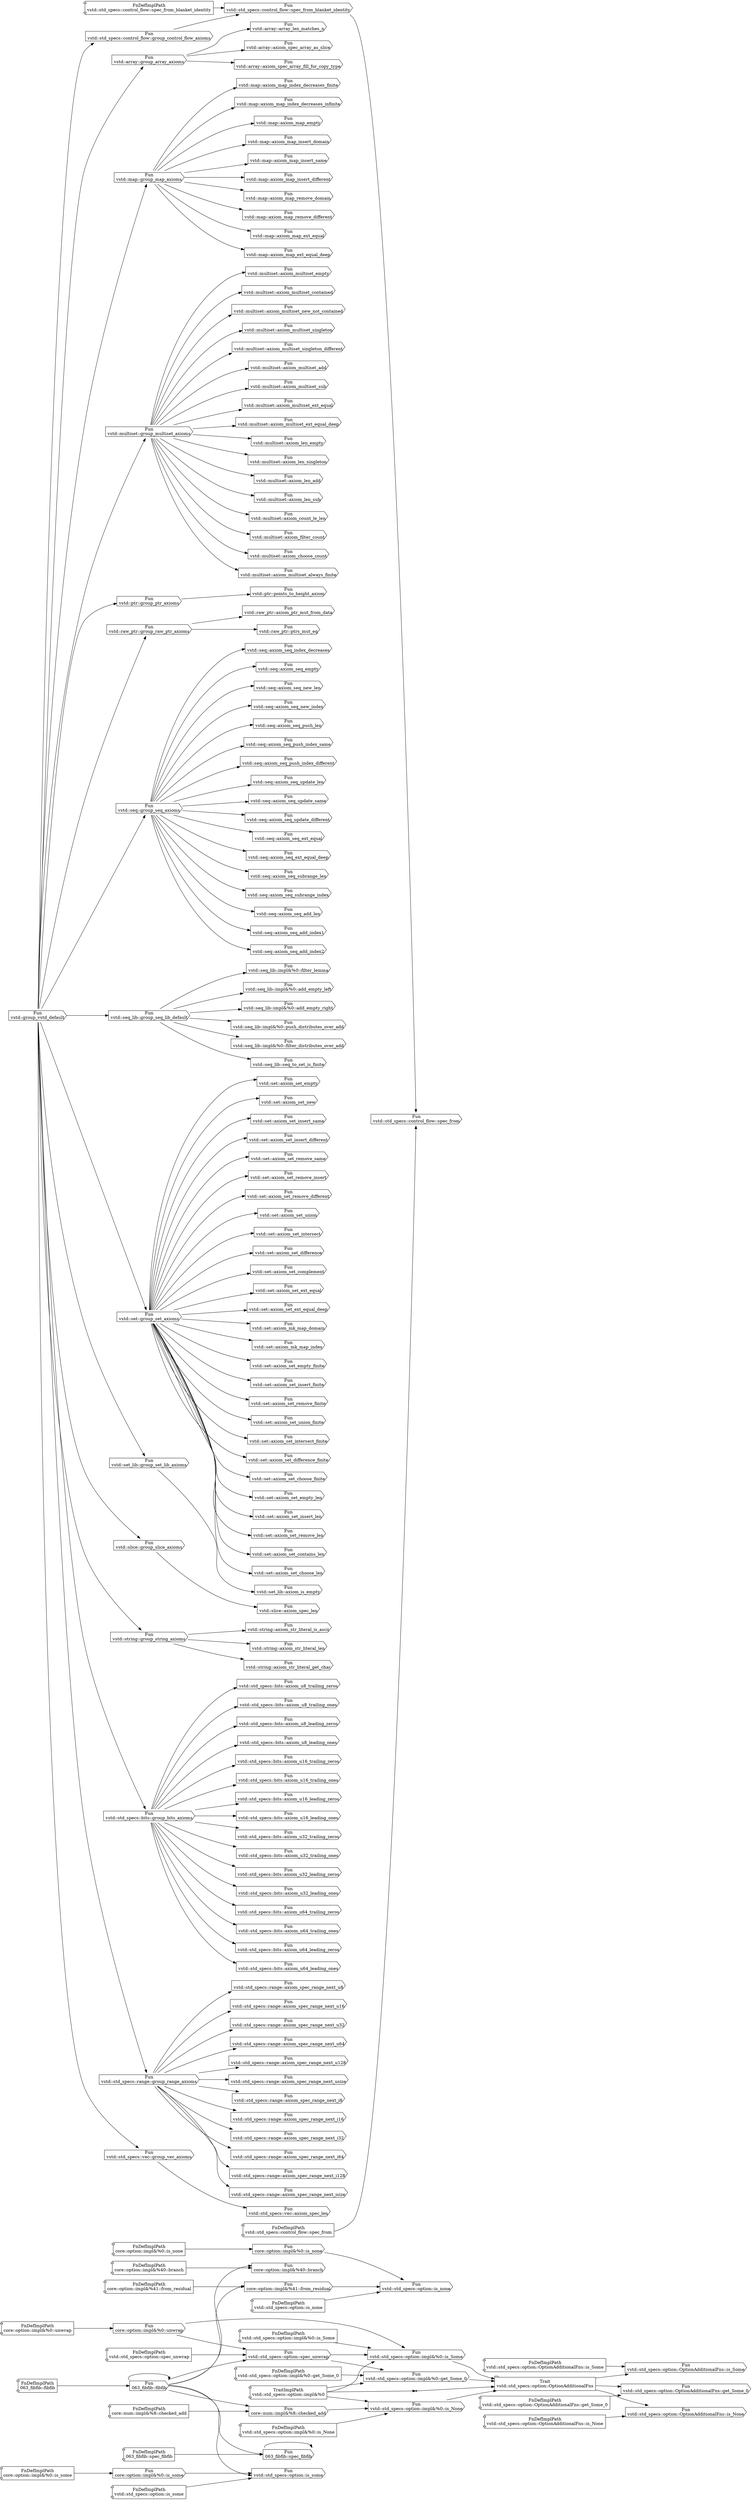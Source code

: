 digraph M {
  rankdir=LR;
  node [shape="box"];
  node_0 [margin=0.1, label="Fun\ncore::option::impl&%40::branch", shape="cds"]
  node_1 [margin=0.1, label="Fun\ncore::option::impl&%41::from_residual", shape="cds"]
  node_2 [margin=0.1, label="Fun\nvstd::std_specs::control_flow::spec_from", shape="cds"]
  node_3 [margin=0.1, label="Fun\nvstd::std_specs::control_flow::spec_from_blanket_identity", shape="cds"]
  node_4 [margin=0.1, label="Fun\ncore::num::impl&%8::checked_add", shape="cds"]
  node_5 [margin=0.1, label="Fun\nvstd::std_specs::option::OptionAdditionalFns::is_Some", shape="cds"]
  node_6 [margin=0.1, label="Fun\nvstd::std_specs::option::OptionAdditionalFns::get_Some_0", shape="cds"]
  node_7 [margin=0.1, label="Fun\nvstd::std_specs::option::OptionAdditionalFns::is_None", shape="cds"]
  node_8 [margin=0.1, label="Fun\ncore::option::impl&%0::is_some", shape="cds"]
  node_9 [margin=0.1, label="Fun\ncore::option::impl&%0::is_none", shape="cds"]
  node_10 [margin=0.1, label="Fun\ncore::option::impl&%0::unwrap", shape="cds"]
  node_11 [margin=0.1, label="Fun\nvstd::std_specs::option::impl&%0::is_Some", shape="cds"]
  node_12 [margin=0.1, label="Fun\nvstd::std_specs::option::impl&%0::get_Some_0", shape="cds"]
  node_13 [margin=0.1, label="Fun\nvstd::std_specs::option::impl&%0::is_None", shape="cds"]
  node_14 [margin=0.1, label="Fun\nvstd::std_specs::option::is_some", shape="cds"]
  node_15 [margin=0.1, label="Fun\nvstd::std_specs::option::is_none", shape="cds"]
  node_16 [margin=0.1, label="Fun\nvstd::std_specs::option::spec_unwrap", shape="cds"]
  node_17 [margin=0.1, label="Fun\n063_fibfib::spec_fibfib", shape="cds"]
  node_18 [margin=0.1, label="TraitImplPath\nvstd::std_specs::option::impl&%0", shape="component"]
  node_19 [shape="point"]
  node_20 [margin=0.1, label="Trait\nvstd::std_specs::option::OptionAdditionalFns", shape="tab"]
  node_21 [margin=0.1, label="FnDefImplPath\ncore::option::impl&%40::branch", shape="component"]
  node_22 [margin=0.1, label="FnDefImplPath\ncore::option::impl&%41::from_residual", shape="component"]
  node_23 [margin=0.1, label="FnDefImplPath\nvstd::std_specs::control_flow::spec_from", shape="component"]
  node_24 [margin=0.1, label="FnDefImplPath\nvstd::std_specs::control_flow::spec_from_blanket_identity", shape="component"]
  node_25 [margin=0.1, label="FnDefImplPath\ncore::num::impl&%8::checked_add", shape="component"]
  node_26 [margin=0.1, label="FnDefImplPath\nvstd::std_specs::option::OptionAdditionalFns::is_Some", shape="component"]
  node_27 [margin=0.1, label="FnDefImplPath\nvstd::std_specs::option::OptionAdditionalFns::get_Some_0", shape="component"]
  node_28 [margin=0.1, label="FnDefImplPath\nvstd::std_specs::option::OptionAdditionalFns::is_None", shape="component"]
  node_29 [margin=0.1, label="FnDefImplPath\nvstd::std_specs::option::impl&%0::is_Some", shape="component"]
  node_30 [margin=0.1, label="FnDefImplPath\nvstd::std_specs::option::impl&%0::get_Some_0", shape="component"]
  node_31 [margin=0.1, label="FnDefImplPath\nvstd::std_specs::option::impl&%0::is_None", shape="component"]
  node_32 [margin=0.1, label="FnDefImplPath\nvstd::std_specs::option::is_some", shape="component"]
  node_33 [margin=0.1, label="FnDefImplPath\ncore::option::impl&%0::is_some", shape="component"]
  node_34 [margin=0.1, label="FnDefImplPath\nvstd::std_specs::option::is_none", shape="component"]
  node_35 [margin=0.1, label="FnDefImplPath\ncore::option::impl&%0::is_none", shape="component"]
  node_36 [margin=0.1, label="FnDefImplPath\nvstd::std_specs::option::spec_unwrap", shape="component"]
  node_37 [margin=0.1, label="FnDefImplPath\ncore::option::impl&%0::unwrap", shape="component"]
  node_38 [margin=0.1, label="FnDefImplPath\n063_fibfib::spec_fibfib", shape="component"]
  node_39 [margin=0.1, label="Fun\n063_fibfib::fibfib", shape="cds"]
  node_40 [margin=0.1, label="FnDefImplPath\n063_fibfib::fibfib", shape="component"]
  node_41 [margin=0.1, label="Fun\nvstd::array::group_array_axioms", shape="cds"]
  node_42 [margin=0.1, label="Fun\nvstd::array::array_len_matches_n", shape="cds"]
  node_43 [margin=0.1, label="Fun\nvstd::array::axiom_spec_array_as_slice", shape="cds"]
  node_44 [margin=0.1, label="Fun\nvstd::array::axiom_spec_array_fill_for_copy_type", shape="cds"]
  node_45 [margin=0.1, label="Fun\nvstd::map::group_map_axioms", shape="cds"]
  node_46 [margin=0.1, label="Fun\nvstd::map::axiom_map_index_decreases_finite", shape="cds"]
  node_47 [margin=0.1, label="Fun\nvstd::map::axiom_map_index_decreases_infinite", shape="cds"]
  node_48 [margin=0.1, label="Fun\nvstd::map::axiom_map_empty", shape="cds"]
  node_49 [margin=0.1, label="Fun\nvstd::map::axiom_map_insert_domain", shape="cds"]
  node_50 [margin=0.1, label="Fun\nvstd::map::axiom_map_insert_same", shape="cds"]
  node_51 [margin=0.1, label="Fun\nvstd::map::axiom_map_insert_different", shape="cds"]
  node_52 [margin=0.1, label="Fun\nvstd::map::axiom_map_remove_domain", shape="cds"]
  node_53 [margin=0.1, label="Fun\nvstd::map::axiom_map_remove_different", shape="cds"]
  node_54 [margin=0.1, label="Fun\nvstd::map::axiom_map_ext_equal", shape="cds"]
  node_55 [margin=0.1, label="Fun\nvstd::map::axiom_map_ext_equal_deep", shape="cds"]
  node_56 [margin=0.1, label="Fun\nvstd::multiset::group_multiset_axioms", shape="cds"]
  node_57 [margin=0.1, label="Fun\nvstd::multiset::axiom_multiset_empty", shape="cds"]
  node_58 [margin=0.1, label="Fun\nvstd::multiset::axiom_multiset_contained", shape="cds"]
  node_59 [margin=0.1, label="Fun\nvstd::multiset::axiom_multiset_new_not_contained", shape="cds"]
  node_60 [margin=0.1, label="Fun\nvstd::multiset::axiom_multiset_singleton", shape="cds"]
  node_61 [margin=0.1, label="Fun\nvstd::multiset::axiom_multiset_singleton_different", shape="cds"]
  node_62 [margin=0.1, label="Fun\nvstd::multiset::axiom_multiset_add", shape="cds"]
  node_63 [margin=0.1, label="Fun\nvstd::multiset::axiom_multiset_sub", shape="cds"]
  node_64 [margin=0.1, label="Fun\nvstd::multiset::axiom_multiset_ext_equal", shape="cds"]
  node_65 [margin=0.1, label="Fun\nvstd::multiset::axiom_multiset_ext_equal_deep", shape="cds"]
  node_66 [margin=0.1, label="Fun\nvstd::multiset::axiom_len_empty", shape="cds"]
  node_67 [margin=0.1, label="Fun\nvstd::multiset::axiom_len_singleton", shape="cds"]
  node_68 [margin=0.1, label="Fun\nvstd::multiset::axiom_len_add", shape="cds"]
  node_69 [margin=0.1, label="Fun\nvstd::multiset::axiom_len_sub", shape="cds"]
  node_70 [margin=0.1, label="Fun\nvstd::multiset::axiom_count_le_len", shape="cds"]
  node_71 [margin=0.1, label="Fun\nvstd::multiset::axiom_filter_count", shape="cds"]
  node_72 [margin=0.1, label="Fun\nvstd::multiset::axiom_choose_count", shape="cds"]
  node_73 [margin=0.1, label="Fun\nvstd::multiset::axiom_multiset_always_finite", shape="cds"]
  node_74 [margin=0.1, label="Fun\nvstd::ptr::group_ptr_axioms", shape="cds"]
  node_75 [margin=0.1, label="Fun\nvstd::ptr::points_to_height_axiom", shape="cds"]
  node_76 [margin=0.1, label="Fun\nvstd::raw_ptr::group_raw_ptr_axioms", shape="cds"]
  node_77 [margin=0.1, label="Fun\nvstd::raw_ptr::axiom_ptr_mut_from_data", shape="cds"]
  node_78 [margin=0.1, label="Fun\nvstd::raw_ptr::ptrs_mut_eq", shape="cds"]
  node_79 [margin=0.1, label="Fun\nvstd::seq::group_seq_axioms", shape="cds"]
  node_80 [margin=0.1, label="Fun\nvstd::seq::axiom_seq_index_decreases", shape="cds"]
  node_81 [margin=0.1, label="Fun\nvstd::seq::axiom_seq_empty", shape="cds"]
  node_82 [margin=0.1, label="Fun\nvstd::seq::axiom_seq_new_len", shape="cds"]
  node_83 [margin=0.1, label="Fun\nvstd::seq::axiom_seq_new_index", shape="cds"]
  node_84 [margin=0.1, label="Fun\nvstd::seq::axiom_seq_push_len", shape="cds"]
  node_85 [margin=0.1, label="Fun\nvstd::seq::axiom_seq_push_index_same", shape="cds"]
  node_86 [margin=0.1, label="Fun\nvstd::seq::axiom_seq_push_index_different", shape="cds"]
  node_87 [margin=0.1, label="Fun\nvstd::seq::axiom_seq_update_len", shape="cds"]
  node_88 [margin=0.1, label="Fun\nvstd::seq::axiom_seq_update_same", shape="cds"]
  node_89 [margin=0.1, label="Fun\nvstd::seq::axiom_seq_update_different", shape="cds"]
  node_90 [margin=0.1, label="Fun\nvstd::seq::axiom_seq_ext_equal", shape="cds"]
  node_91 [margin=0.1, label="Fun\nvstd::seq::axiom_seq_ext_equal_deep", shape="cds"]
  node_92 [margin=0.1, label="Fun\nvstd::seq::axiom_seq_subrange_len", shape="cds"]
  node_93 [margin=0.1, label="Fun\nvstd::seq::axiom_seq_subrange_index", shape="cds"]
  node_94 [margin=0.1, label="Fun\nvstd::seq::axiom_seq_add_len", shape="cds"]
  node_95 [margin=0.1, label="Fun\nvstd::seq::axiom_seq_add_index1", shape="cds"]
  node_96 [margin=0.1, label="Fun\nvstd::seq::axiom_seq_add_index2", shape="cds"]
  node_97 [margin=0.1, label="Fun\nvstd::seq_lib::group_seq_lib_default", shape="cds"]
  node_98 [margin=0.1, label="Fun\nvstd::seq_lib::impl&%0::filter_lemma", shape="cds"]
  node_99 [margin=0.1, label="Fun\nvstd::seq_lib::impl&%0::add_empty_left", shape="cds"]
  node_100 [margin=0.1, label="Fun\nvstd::seq_lib::impl&%0::add_empty_right", shape="cds"]
  node_101 [margin=0.1, label="Fun\nvstd::seq_lib::impl&%0::push_distributes_over_add", shape="cds"]
  node_102 [margin=0.1, label="Fun\nvstd::seq_lib::impl&%0::filter_distributes_over_add", shape="cds"]
  node_103 [margin=0.1, label="Fun\nvstd::seq_lib::seq_to_set_is_finite", shape="cds"]
  node_104 [margin=0.1, label="Fun\nvstd::set::group_set_axioms", shape="cds"]
  node_105 [margin=0.1, label="Fun\nvstd::set::axiom_set_empty", shape="cds"]
  node_106 [margin=0.1, label="Fun\nvstd::set::axiom_set_new", shape="cds"]
  node_107 [margin=0.1, label="Fun\nvstd::set::axiom_set_insert_same", shape="cds"]
  node_108 [margin=0.1, label="Fun\nvstd::set::axiom_set_insert_different", shape="cds"]
  node_109 [margin=0.1, label="Fun\nvstd::set::axiom_set_remove_same", shape="cds"]
  node_110 [margin=0.1, label="Fun\nvstd::set::axiom_set_remove_insert", shape="cds"]
  node_111 [margin=0.1, label="Fun\nvstd::set::axiom_set_remove_different", shape="cds"]
  node_112 [margin=0.1, label="Fun\nvstd::set::axiom_set_union", shape="cds"]
  node_113 [margin=0.1, label="Fun\nvstd::set::axiom_set_intersect", shape="cds"]
  node_114 [margin=0.1, label="Fun\nvstd::set::axiom_set_difference", shape="cds"]
  node_115 [margin=0.1, label="Fun\nvstd::set::axiom_set_complement", shape="cds"]
  node_116 [margin=0.1, label="Fun\nvstd::set::axiom_set_ext_equal", shape="cds"]
  node_117 [margin=0.1, label="Fun\nvstd::set::axiom_set_ext_equal_deep", shape="cds"]
  node_118 [margin=0.1, label="Fun\nvstd::set::axiom_mk_map_domain", shape="cds"]
  node_119 [margin=0.1, label="Fun\nvstd::set::axiom_mk_map_index", shape="cds"]
  node_120 [margin=0.1, label="Fun\nvstd::set::axiom_set_empty_finite", shape="cds"]
  node_121 [margin=0.1, label="Fun\nvstd::set::axiom_set_insert_finite", shape="cds"]
  node_122 [margin=0.1, label="Fun\nvstd::set::axiom_set_remove_finite", shape="cds"]
  node_123 [margin=0.1, label="Fun\nvstd::set::axiom_set_union_finite", shape="cds"]
  node_124 [margin=0.1, label="Fun\nvstd::set::axiom_set_intersect_finite", shape="cds"]
  node_125 [margin=0.1, label="Fun\nvstd::set::axiom_set_difference_finite", shape="cds"]
  node_126 [margin=0.1, label="Fun\nvstd::set::axiom_set_choose_finite", shape="cds"]
  node_127 [margin=0.1, label="Fun\nvstd::set::axiom_set_empty_len", shape="cds"]
  node_128 [margin=0.1, label="Fun\nvstd::set::axiom_set_insert_len", shape="cds"]
  node_129 [margin=0.1, label="Fun\nvstd::set::axiom_set_remove_len", shape="cds"]
  node_130 [margin=0.1, label="Fun\nvstd::set::axiom_set_contains_len", shape="cds"]
  node_131 [margin=0.1, label="Fun\nvstd::set::axiom_set_choose_len", shape="cds"]
  node_132 [margin=0.1, label="Fun\nvstd::set_lib::group_set_lib_axioms", shape="cds"]
  node_133 [margin=0.1, label="Fun\nvstd::set_lib::axiom_is_empty", shape="cds"]
  node_134 [margin=0.1, label="Fun\nvstd::slice::group_slice_axioms", shape="cds"]
  node_135 [margin=0.1, label="Fun\nvstd::slice::axiom_spec_len", shape="cds"]
  node_136 [margin=0.1, label="Fun\nvstd::string::group_string_axioms", shape="cds"]
  node_137 [margin=0.1, label="Fun\nvstd::string::axiom_str_literal_is_ascii", shape="cds"]
  node_138 [margin=0.1, label="Fun\nvstd::string::axiom_str_literal_len", shape="cds"]
  node_139 [margin=0.1, label="Fun\nvstd::string::axiom_str_literal_get_char", shape="cds"]
  node_140 [margin=0.1, label="Fun\nvstd::std_specs::bits::group_bits_axioms", shape="cds"]
  node_141 [margin=0.1, label="Fun\nvstd::std_specs::bits::axiom_u8_trailing_zeros", shape="cds"]
  node_142 [margin=0.1, label="Fun\nvstd::std_specs::bits::axiom_u8_trailing_ones", shape="cds"]
  node_143 [margin=0.1, label="Fun\nvstd::std_specs::bits::axiom_u8_leading_zeros", shape="cds"]
  node_144 [margin=0.1, label="Fun\nvstd::std_specs::bits::axiom_u8_leading_ones", shape="cds"]
  node_145 [margin=0.1, label="Fun\nvstd::std_specs::bits::axiom_u16_trailing_zeros", shape="cds"]
  node_146 [margin=0.1, label="Fun\nvstd::std_specs::bits::axiom_u16_trailing_ones", shape="cds"]
  node_147 [margin=0.1, label="Fun\nvstd::std_specs::bits::axiom_u16_leading_zeros", shape="cds"]
  node_148 [margin=0.1, label="Fun\nvstd::std_specs::bits::axiom_u16_leading_ones", shape="cds"]
  node_149 [margin=0.1, label="Fun\nvstd::std_specs::bits::axiom_u32_trailing_zeros", shape="cds"]
  node_150 [margin=0.1, label="Fun\nvstd::std_specs::bits::axiom_u32_trailing_ones", shape="cds"]
  node_151 [margin=0.1, label="Fun\nvstd::std_specs::bits::axiom_u32_leading_zeros", shape="cds"]
  node_152 [margin=0.1, label="Fun\nvstd::std_specs::bits::axiom_u32_leading_ones", shape="cds"]
  node_153 [margin=0.1, label="Fun\nvstd::std_specs::bits::axiom_u64_trailing_zeros", shape="cds"]
  node_154 [margin=0.1, label="Fun\nvstd::std_specs::bits::axiom_u64_trailing_ones", shape="cds"]
  node_155 [margin=0.1, label="Fun\nvstd::std_specs::bits::axiom_u64_leading_zeros", shape="cds"]
  node_156 [margin=0.1, label="Fun\nvstd::std_specs::bits::axiom_u64_leading_ones", shape="cds"]
  node_157 [margin=0.1, label="Fun\nvstd::std_specs::control_flow::group_control_flow_axioms", shape="cds"]
  node_158 [margin=0.1, label="Fun\nvstd::std_specs::range::group_range_axioms", shape="cds"]
  node_159 [margin=0.1, label="Fun\nvstd::std_specs::range::axiom_spec_range_next_u8", shape="cds"]
  node_160 [margin=0.1, label="Fun\nvstd::std_specs::range::axiom_spec_range_next_u16", shape="cds"]
  node_161 [margin=0.1, label="Fun\nvstd::std_specs::range::axiom_spec_range_next_u32", shape="cds"]
  node_162 [margin=0.1, label="Fun\nvstd::std_specs::range::axiom_spec_range_next_u64", shape="cds"]
  node_163 [margin=0.1, label="Fun\nvstd::std_specs::range::axiom_spec_range_next_u128", shape="cds"]
  node_164 [margin=0.1, label="Fun\nvstd::std_specs::range::axiom_spec_range_next_usize", shape="cds"]
  node_165 [margin=0.1, label="Fun\nvstd::std_specs::range::axiom_spec_range_next_i8", shape="cds"]
  node_166 [margin=0.1, label="Fun\nvstd::std_specs::range::axiom_spec_range_next_i16", shape="cds"]
  node_167 [margin=0.1, label="Fun\nvstd::std_specs::range::axiom_spec_range_next_i32", shape="cds"]
  node_168 [margin=0.1, label="Fun\nvstd::std_specs::range::axiom_spec_range_next_i64", shape="cds"]
  node_169 [margin=0.1, label="Fun\nvstd::std_specs::range::axiom_spec_range_next_i128", shape="cds"]
  node_170 [margin=0.1, label="Fun\nvstd::std_specs::range::axiom_spec_range_next_isize", shape="cds"]
  node_171 [margin=0.1, label="Fun\nvstd::std_specs::vec::group_vec_axioms", shape="cds"]
  node_172 [margin=0.1, label="Fun\nvstd::std_specs::vec::axiom_spec_len", shape="cds"]
  node_173 [margin=0.1, label="Fun\nvstd::group_vstd_default", shape="cds"]

  node_1 -> node_15
  node_3 -> node_2
  node_4 -> node_13
  node_8 -> node_14
  node_9 -> node_15
  node_10 -> node_16
  node_10 -> node_11
  node_11 -> node_20
  node_12 -> node_20
  node_13 -> node_20
  node_16 -> node_12
  node_16 -> node_11
  node_17 -> node_17
  node_18 -> node_19
  node_18 -> node_11
  node_18 -> node_12
  node_18 -> node_13
  node_19 -> node_20
  node_20 -> node_5
  node_20 -> node_6
  node_20 -> node_7
  node_21 -> node_0
  node_22 -> node_1
  node_23 -> node_2
  node_24 -> node_3
  node_25 -> node_4
  node_26 -> node_5
  node_27 -> node_6
  node_28 -> node_7
  node_29 -> node_11
  node_30 -> node_12
  node_31 -> node_13
  node_32 -> node_14
  node_33 -> node_8
  node_34 -> node_15
  node_35 -> node_9
  node_36 -> node_16
  node_37 -> node_10
  node_38 -> node_17
  node_39 -> node_16
  node_39 -> node_0
  node_39 -> node_39
  node_39 -> node_4
  node_39 -> node_14
  node_39 -> node_17
  node_39 -> node_1
  node_40 -> node_39
  node_41 -> node_42
  node_41 -> node_43
  node_41 -> node_44
  node_45 -> node_54
  node_45 -> node_50
  node_45 -> node_49
  node_45 -> node_48
  node_45 -> node_47
  node_45 -> node_52
  node_45 -> node_53
  node_45 -> node_51
  node_45 -> node_55
  node_45 -> node_46
  node_56 -> node_62
  node_56 -> node_71
  node_56 -> node_67
  node_56 -> node_60
  node_56 -> node_58
  node_56 -> node_59
  node_56 -> node_68
  node_56 -> node_57
  node_56 -> node_64
  node_56 -> node_73
  node_56 -> node_70
  node_56 -> node_63
  node_56 -> node_61
  node_56 -> node_65
  node_56 -> node_66
  node_56 -> node_72
  node_56 -> node_69
  node_74 -> node_75
  node_76 -> node_78
  node_76 -> node_77
  node_79 -> node_81
  node_79 -> node_90
  node_79 -> node_93
  node_79 -> node_82
  node_79 -> node_85
  node_79 -> node_92
  node_79 -> node_88
  node_79 -> node_89
  node_79 -> node_86
  node_79 -> node_94
  node_79 -> node_95
  node_79 -> node_84
  node_79 -> node_83
  node_79 -> node_96
  node_79 -> node_80
  node_79 -> node_87
  node_79 -> node_91
  node_97 -> node_100
  node_97 -> node_103
  node_97 -> node_98
  node_97 -> node_102
  node_97 -> node_101
  node_97 -> node_99
  node_104 -> node_128
  node_104 -> node_114
  node_104 -> node_115
  node_104 -> node_124
  node_104 -> node_118
  node_104 -> node_110
  node_104 -> node_122
  node_104 -> node_123
  node_104 -> node_116
  node_104 -> node_125
  node_104 -> node_109
  node_104 -> node_105
  node_104 -> node_127
  node_104 -> node_107
  node_104 -> node_108
  node_104 -> node_119
  node_104 -> node_129
  node_104 -> node_111
  node_104 -> node_117
  node_104 -> node_130
  node_104 -> node_126
  node_104 -> node_131
  node_104 -> node_106
  node_104 -> node_113
  node_104 -> node_120
  node_104 -> node_112
  node_104 -> node_121
  node_132 -> node_133
  node_134 -> node_135
  node_136 -> node_137
  node_136 -> node_138
  node_136 -> node_139
  node_140 -> node_150
  node_140 -> node_149
  node_140 -> node_142
  node_140 -> node_154
  node_140 -> node_153
  node_140 -> node_141
  node_140 -> node_145
  node_140 -> node_146
  node_140 -> node_147
  node_140 -> node_148
  node_140 -> node_144
  node_140 -> node_151
  node_140 -> node_155
  node_140 -> node_156
  node_140 -> node_152
  node_140 -> node_143
  node_157 -> node_3
  node_158 -> node_166
  node_158 -> node_159
  node_158 -> node_163
  node_158 -> node_160
  node_158 -> node_169
  node_158 -> node_164
  node_158 -> node_170
  node_158 -> node_162
  node_158 -> node_165
  node_158 -> node_161
  node_158 -> node_167
  node_158 -> node_168
  node_171 -> node_172
  node_173 -> node_79
  node_173 -> node_158
  node_173 -> node_132
  node_173 -> node_140
  node_173 -> node_171
  node_173 -> node_136
  node_173 -> node_74
  node_173 -> node_76
  node_173 -> node_56
  node_173 -> node_157
  node_173 -> node_134
  node_173 -> node_97
  node_173 -> node_41
  node_173 -> node_104
  node_173 -> node_45
}
